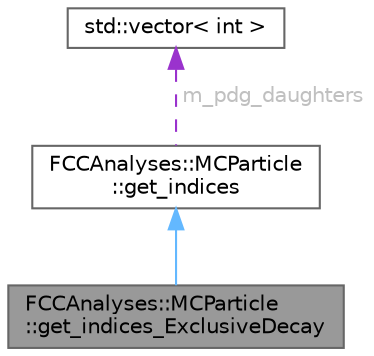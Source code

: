 digraph "FCCAnalyses::MCParticle::get_indices_ExclusiveDecay"
{
 // LATEX_PDF_SIZE
  bgcolor="transparent";
  edge [fontname=Helvetica,fontsize=10,labelfontname=Helvetica,labelfontsize=10];
  node [fontname=Helvetica,fontsize=10,shape=box,height=0.2,width=0.4];
  Node1 [id="Node000001",label="FCCAnalyses::MCParticle\l::get_indices_ExclusiveDecay",height=0.2,width=0.4,color="gray40", fillcolor="grey60", style="filled", fontcolor="black",tooltip="A shorthand for get_indices, with m_chargeConjugateDaughters=false, inclusiveDecay=false."];
  Node2 -> Node1 [id="edge1_Node000001_Node000002",dir="back",color="steelblue1",style="solid",tooltip=" "];
  Node2 [id="Node000002",label="FCCAnalyses::MCParticle\l::get_indices",height=0.2,width=0.4,color="gray40", fillcolor="white", style="filled",URL="$structFCCAnalyses_1_1MCParticle_1_1get__indices.html",tooltip="return a list of indices that correspond to a given MC decay. The list contains the index of the moth..."];
  Node3 -> Node2 [id="edge2_Node000002_Node000003",dir="back",color="darkorchid3",style="dashed",tooltip=" ",label=" m_pdg_daughters",fontcolor="grey" ];
  Node3 [id="Node000003",label="std::vector\< int \>",height=0.2,width=0.4,color="gray40", fillcolor="white", style="filled",tooltip=" "];
}
